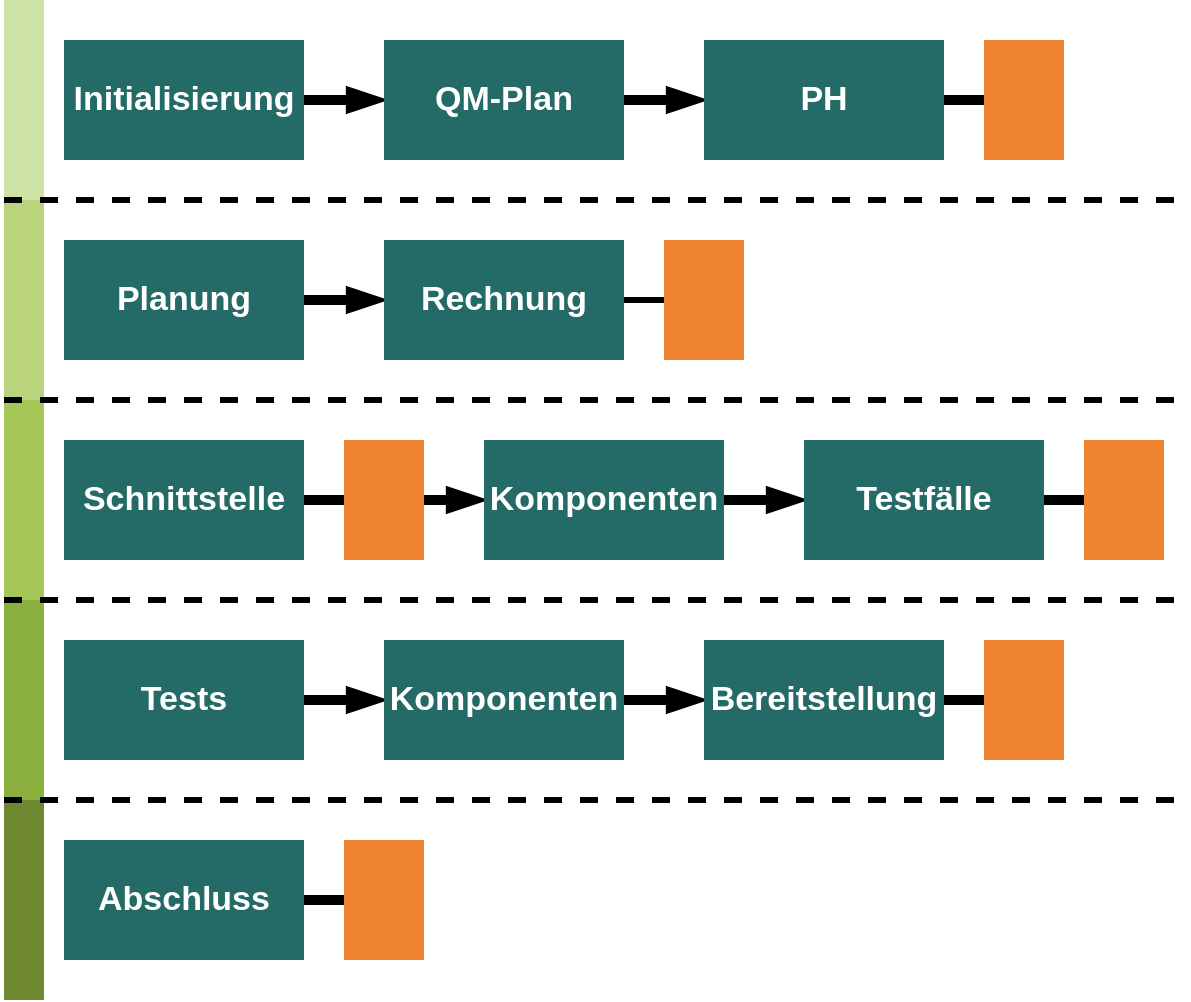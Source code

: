 <mxfile version="12.5.5" type="device"><diagram id="A9X0-1Vofw1XdEtsWTeu" name="Page-1"><mxGraphModel dx="1422" dy="724" grid="1" gridSize="10" guides="1" tooltips="1" connect="1" arrows="1" fold="1" page="1" pageScale="1" pageWidth="827" pageHeight="1169" math="0" shadow="0"><root><mxCell id="0"/><mxCell id="1" parent="0"/><mxCell id="0cTqKZFAR_1Svhs0LBhN-19" value="" style="rounded=0;whiteSpace=wrap;html=1;fillColor=#CEE2A3;fontSize=15;fontColor=#FFFFFF;strokeColor=none;gradientColor=none;" parent="1" vertex="1"><mxGeometry x="70" y="20" width="20" height="100" as="geometry"/></mxCell><mxCell id="0cTqKZFAR_1Svhs0LBhN-20" value="" style="rounded=0;whiteSpace=wrap;html=1;fillColor=#B9D47D;fontSize=15;fontColor=#FFFFFF;strokeColor=none;gradientColor=none;" parent="1" vertex="1"><mxGeometry x="70" y="120" width="20" height="100" as="geometry"/></mxCell><mxCell id="0cTqKZFAR_1Svhs0LBhN-21" value="" style="rounded=0;whiteSpace=wrap;html=1;fillColor=#A4C758;fontSize=15;fontColor=#FFFFFF;strokeColor=none;gradientColor=none;" parent="1" vertex="1"><mxGeometry x="70" y="220" width="20" height="100" as="geometry"/></mxCell><mxCell id="0cTqKZFAR_1Svhs0LBhN-22" value="" style="rounded=0;whiteSpace=wrap;html=1;fillColor=#8BAF3D;fontSize=15;fontColor=#FFFFFF;strokeColor=none;gradientColor=none;" parent="1" vertex="1"><mxGeometry x="70" y="320" width="20" height="100" as="geometry"/></mxCell><mxCell id="0cTqKZFAR_1Svhs0LBhN-23" value="" style="rounded=0;whiteSpace=wrap;html=1;fillColor=#6D8830;fontSize=15;fontColor=#FFFFFF;strokeColor=none;gradientColor=none;" parent="1" vertex="1"><mxGeometry x="70" y="420" width="20" height="100" as="geometry"/></mxCell><mxCell id="0cTqKZFAR_1Svhs0LBhN-17" value="" style="rounded=0;whiteSpace=wrap;html=1;fillColor=#6D8830;fontSize=15;fontColor=#FFFFFF;strokeColor=none;gradientColor=none;" parent="1" vertex="1"><mxGeometry x="70" y="420" width="20" height="100" as="geometry"/></mxCell><mxCell id="5PoOJoiYEHw0vg6q2FjB-53" value="XX" style="rounded=0;whiteSpace=wrap;html=1;strokeColor=none;" parent="1" vertex="1"><mxGeometry x="550" y="40" width="40" height="60" as="geometry"/></mxCell><mxCell id="5PoOJoiYEHw0vg6q2FjB-50" style="edgeStyle=orthogonalEdgeStyle;rounded=0;orthogonalLoop=1;jettySize=auto;html=1;exitX=1;exitY=0.5;exitDx=0;exitDy=0;endArrow=blockThin;endFill=1;entryX=0;entryY=0.5;entryDx=0;entryDy=0;strokeWidth=5;" parent="1" source="5PoOJoiYEHw0vg6q2FjB-1" target="5PoOJoiYEHw0vg6q2FjB-27" edge="1"><mxGeometry relative="1" as="geometry"><mxPoint x="240" y="20" as="targetPoint"/></mxGeometry></mxCell><mxCell id="5PoOJoiYEHw0vg6q2FjB-1" value="Initialisierung" style="rounded=0;whiteSpace=wrap;html=1;fillColor=#246B68;strokeColor=none;fontColor=#FFFFFF;fontSize=17;fontStyle=1" parent="1" vertex="1"><mxGeometry x="100" y="40" width="120" height="60" as="geometry"/></mxCell><mxCell id="5PoOJoiYEHw0vg6q2FjB-28" value="" style="edgeStyle=orthogonalEdgeStyle;rounded=0;orthogonalLoop=1;jettySize=auto;html=1;endArrow=blockThin;endFill=1;entryX=0;entryY=0.5;entryDx=0;entryDy=0;strokeWidth=5;" parent="1" source="5PoOJoiYEHw0vg6q2FjB-25" target="5PoOJoiYEHw0vg6q2FjB-41" edge="1"><mxGeometry relative="1" as="geometry"><mxPoint x="441.5" y="190" as="targetPoint"/></mxGeometry></mxCell><mxCell id="5PoOJoiYEHw0vg6q2FjB-25" value="Planung" style="rounded=0;whiteSpace=wrap;html=1;fillColor=#246B68;strokeColor=none;fontColor=#FFFFFF;fontSize=17;fontStyle=1" parent="1" vertex="1"><mxGeometry x="100" y="140" width="120" height="60" as="geometry"/></mxCell><mxCell id="5PoOJoiYEHw0vg6q2FjB-30" value="" style="edgeStyle=orthogonalEdgeStyle;rounded=0;orthogonalLoop=1;jettySize=auto;html=1;endArrow=blockThin;endFill=1;strokeWidth=5;" parent="1" source="5PoOJoiYEHw0vg6q2FjB-27" target="5PoOJoiYEHw0vg6q2FjB-29" edge="1"><mxGeometry relative="1" as="geometry"/></mxCell><mxCell id="5PoOJoiYEHw0vg6q2FjB-27" value="QM-Plan" style="rounded=0;whiteSpace=wrap;html=1;fillColor=#246B68;strokeColor=none;fontColor=#FFFFFF;fontSize=17;fontStyle=1" parent="1" vertex="1"><mxGeometry x="260" y="40" width="120" height="60" as="geometry"/></mxCell><mxCell id="5PoOJoiYEHw0vg6q2FjB-42" value="" style="edgeStyle=orthogonalEdgeStyle;rounded=0;orthogonalLoop=1;jettySize=auto;html=1;endArrow=none;endFill=0;entryX=0;entryY=0.5;entryDx=0;entryDy=0;strokeWidth=5;" parent="1" source="5PoOJoiYEHw0vg6q2FjB-29" target="5PoOJoiYEHw0vg6q2FjB-53" edge="1"><mxGeometry relative="1" as="geometry"><mxPoint x="470" y="-40" as="targetPoint"/></mxGeometry></mxCell><mxCell id="5PoOJoiYEHw0vg6q2FjB-29" value="PH" style="rounded=0;whiteSpace=wrap;html=1;fillColor=#246B68;strokeColor=none;fontColor=#FFFFFF;fontSize=17;fontStyle=1" parent="1" vertex="1"><mxGeometry x="420" y="40" width="120" height="60" as="geometry"/></mxCell><mxCell id="0cTqKZFAR_1Svhs0LBhN-18" style="edgeStyle=orthogonalEdgeStyle;rounded=0;jumpSize=7;orthogonalLoop=1;jettySize=auto;html=1;exitX=1;exitY=0.5;exitDx=0;exitDy=0;entryX=0;entryY=0.5;entryDx=0;entryDy=0;endArrow=none;endFill=0;strokeWidth=3;fontSize=15;fontColor=#FFFFFF;" parent="1" source="5PoOJoiYEHw0vg6q2FjB-41" target="Z8v2_wcTA-B6Ox_XOS_0-1" edge="1"><mxGeometry relative="1" as="geometry"/></mxCell><mxCell id="5PoOJoiYEHw0vg6q2FjB-41" value="Rechnung" style="rounded=0;whiteSpace=wrap;html=1;fillColor=#246B68;strokeColor=none;fontColor=#FFFFFF;fontSize=17;fontStyle=1" parent="1" vertex="1"><mxGeometry x="260" y="140" width="120" height="60" as="geometry"/></mxCell><mxCell id="5PoOJoiYEHw0vg6q2FjB-45" value="" style="rounded=0;verticalAlign=middle;horizontal=0;fillColor=#F08432;fontColor=#FFFFFF;fontStyle=2;fontSize=14;strokeColor=none;" parent="1" vertex="1"><mxGeometry x="560" y="40" width="40" height="60" as="geometry"/></mxCell><mxCell id="5PoOJoiYEHw0vg6q2FjB-70" value="" style="edgeStyle=orthogonalEdgeStyle;rounded=0;orthogonalLoop=1;jettySize=auto;html=1;endArrow=none;endFill=0;strokeWidth=5;" parent="1" source="5PoOJoiYEHw0vg6q2FjB-56" edge="1"><mxGeometry relative="1" as="geometry"><mxPoint x="240" y="270" as="targetPoint"/></mxGeometry></mxCell><mxCell id="5PoOJoiYEHw0vg6q2FjB-56" value="Schnittstelle" style="rounded=0;whiteSpace=wrap;html=1;fillColor=#246B68;strokeColor=none;fontColor=#FFFFFF;fontSize=17;fontStyle=1" parent="1" vertex="1"><mxGeometry x="100" y="240" width="120" height="60" as="geometry"/></mxCell><mxCell id="5PoOJoiYEHw0vg6q2FjB-66" value="" style="rounded=0;horizontal=0;fillColor=#F08432;fontColor=#FFFFFF;fontStyle=2;fontSize=14;strokeColor=none;" parent="1" vertex="1"><mxGeometry x="240" y="240" width="40" height="60" as="geometry"/></mxCell><mxCell id="5PoOJoiYEHw0vg6q2FjB-72" value="" style="edgeStyle=orthogonalEdgeStyle;rounded=0;orthogonalLoop=1;jettySize=auto;html=1;endArrow=blockThin;endFill=1;entryX=0;entryY=0.5;entryDx=0;entryDy=0;strokeWidth=5;exitX=1;exitY=0.5;exitDx=0;exitDy=0;" parent="1" source="5PoOJoiYEHw0vg6q2FjB-66" target="5PoOJoiYEHw0vg6q2FjB-73" edge="1"><mxGeometry relative="1" as="geometry"><mxPoint x="360" y="270" as="targetPoint"/><mxPoint x="280" y="270" as="sourcePoint"/></mxGeometry></mxCell><mxCell id="5PoOJoiYEHw0vg6q2FjB-82" value="" style="edgeStyle=orthogonalEdgeStyle;rounded=0;orthogonalLoop=1;jettySize=auto;html=1;endArrow=blockThin;endFill=1;strokeWidth=5;" parent="1" source="5PoOJoiYEHw0vg6q2FjB-73" target="5PoOJoiYEHw0vg6q2FjB-81" edge="1"><mxGeometry relative="1" as="geometry"/></mxCell><mxCell id="5PoOJoiYEHw0vg6q2FjB-73" value="Komponenten" style="rounded=0;whiteSpace=wrap;html=1;fillColor=#246B68;strokeColor=none;fontColor=#FFFFFF;fontSize=17;fontStyle=1" parent="1" vertex="1"><mxGeometry x="310" y="240" width="120" height="60" as="geometry"/></mxCell><mxCell id="5PoOJoiYEHw0vg6q2FjB-91" value="" style="edgeStyle=orthogonalEdgeStyle;rounded=0;orthogonalLoop=1;jettySize=auto;html=1;endArrow=blockThin;endFill=1;strokeWidth=5;" parent="1" source="5PoOJoiYEHw0vg6q2FjB-81" edge="1"><mxGeometry relative="1" as="geometry"><mxPoint x="630" y="270" as="targetPoint"/></mxGeometry></mxCell><mxCell id="5PoOJoiYEHw0vg6q2FjB-81" value="Testfälle" style="rounded=0;whiteSpace=wrap;html=1;fillColor=#246B68;strokeColor=none;fontColor=#FFFFFF;fontSize=17;fontStyle=1" parent="1" vertex="1"><mxGeometry x="470" y="240" width="120" height="60" as="geometry"/></mxCell><mxCell id="5PoOJoiYEHw0vg6q2FjB-89" value="" style="rounded=0;horizontal=0;fillColor=#F08432;fontColor=#FFFFFF;fontStyle=2;fontSize=14;strokeColor=none;" parent="1" vertex="1"><mxGeometry x="610" y="240" width="40" height="60" as="geometry"/></mxCell><mxCell id="5PoOJoiYEHw0vg6q2FjB-108" value="" style="edgeStyle=orthogonalEdgeStyle;rounded=0;orthogonalLoop=1;jettySize=auto;html=1;endArrow=blockThin;endFill=1;strokeWidth=5;" parent="1" source="5PoOJoiYEHw0vg6q2FjB-92" target="5PoOJoiYEHw0vg6q2FjB-107" edge="1"><mxGeometry relative="1" as="geometry"/></mxCell><mxCell id="5PoOJoiYEHw0vg6q2FjB-92" value="Tests" style="rounded=0;whiteSpace=wrap;html=1;fillColor=#246B68;strokeColor=none;fontColor=#FFFFFF;fontSize=17;fontStyle=1" parent="1" vertex="1"><mxGeometry x="100" y="340" width="120" height="60" as="geometry"/></mxCell><mxCell id="5PoOJoiYEHw0vg6q2FjB-147" value="" style="edgeStyle=orthogonalEdgeStyle;rounded=0;orthogonalLoop=1;jettySize=auto;html=1;endArrow=blockThin;endFill=1;strokeWidth=5;" parent="1" source="5PoOJoiYEHw0vg6q2FjB-107" target="5PoOJoiYEHw0vg6q2FjB-146" edge="1"><mxGeometry relative="1" as="geometry"/></mxCell><mxCell id="5PoOJoiYEHw0vg6q2FjB-107" value="Komponenten" style="rounded=0;whiteSpace=wrap;html=1;fillColor=#246B68;strokeColor=none;fontColor=#FFFFFF;fontSize=17;fontStyle=1" parent="1" vertex="1"><mxGeometry x="260" y="340" width="120" height="60" as="geometry"/></mxCell><mxCell id="0cTqKZFAR_1Svhs0LBhN-9" style="edgeStyle=orthogonalEdgeStyle;rounded=0;orthogonalLoop=1;jettySize=auto;html=1;exitX=1;exitY=0.5;exitDx=0;exitDy=0;entryX=0;entryY=0.5;entryDx=0;entryDy=0;endArrow=none;endFill=0;strokeWidth=5;fontSize=15;fontColor=#FFFFFF;" parent="1" source="5PoOJoiYEHw0vg6q2FjB-146" target="5PoOJoiYEHw0vg6q2FjB-142" edge="1"><mxGeometry relative="1" as="geometry"/></mxCell><mxCell id="5PoOJoiYEHw0vg6q2FjB-146" value="Bereitstellung&lt;br style=&quot;font-size: 17px;&quot;&gt;" style="rounded=0;whiteSpace=wrap;html=1;fillColor=#246B68;strokeColor=none;fontColor=#FFFFFF;fontSize=17;fontStyle=1" parent="1" vertex="1"><mxGeometry x="420" y="340" width="120" height="60" as="geometry"/></mxCell><mxCell id="5PoOJoiYEHw0vg6q2FjB-142" value="" style="rounded=0;horizontal=0;fillColor=#F08432;fontColor=#FFFFFF;fontStyle=2;fontSize=14;strokeColor=none;" parent="1" vertex="1"><mxGeometry x="560" y="340" width="40" height="60" as="geometry"/></mxCell><mxCell id="5PoOJoiYEHw0vg6q2FjB-173" value="" style="edgeStyle=orthogonalEdgeStyle;rounded=0;orthogonalLoop=1;jettySize=auto;html=1;endArrow=none;endFill=0;entryX=0;entryY=0.5;entryDx=0;entryDy=0;strokeWidth=5;" parent="1" source="5PoOJoiYEHw0vg6q2FjB-157" target="5PoOJoiYEHw0vg6q2FjB-171" edge="1"><mxGeometry relative="1" as="geometry"><mxPoint x="260" y="470" as="targetPoint"/></mxGeometry></mxCell><mxCell id="5PoOJoiYEHw0vg6q2FjB-157" value="Abschluss" style="rounded=0;whiteSpace=wrap;html=1;fillColor=#246B68;strokeColor=none;fontColor=#FFFFFF;fontSize=17;fontStyle=1" parent="1" vertex="1"><mxGeometry x="100" y="440" width="120" height="60" as="geometry"/></mxCell><mxCell id="5PoOJoiYEHw0vg6q2FjB-171" value="" style="rounded=0;horizontal=0;fillColor=#F08432;fontColor=#FFFFFF;fontStyle=2;fontSize=14;strokeColor=none;" parent="1" vertex="1"><mxGeometry x="240" y="440" width="40" height="60" as="geometry"/></mxCell><mxCell id="Z8v2_wcTA-B6Ox_XOS_0-1" value="" style="rounded=0;horizontal=0;fillColor=#F08432;fontColor=#FFFFFF;fontStyle=2;fontSize=14;strokeColor=none;" parent="1" vertex="1"><mxGeometry x="400" y="140" width="40" height="60" as="geometry"/></mxCell><mxCell id="0cTqKZFAR_1Svhs0LBhN-13" value="" style="endArrow=none;html=1;strokeWidth=3;fontSize=15;fontColor=#FFFFFF;dashed=1;" parent="1" edge="1"><mxGeometry width="50" height="50" relative="1" as="geometry"><mxPoint x="70" y="120" as="sourcePoint"/><mxPoint x="660" y="120" as="targetPoint"/></mxGeometry></mxCell><mxCell id="0cTqKZFAR_1Svhs0LBhN-14" value="" style="endArrow=none;html=1;strokeWidth=3;fontSize=15;fontColor=#FFFFFF;dashed=1;" parent="1" edge="1"><mxGeometry width="50" height="50" relative="1" as="geometry"><mxPoint x="70" y="220" as="sourcePoint"/><mxPoint x="660" y="220" as="targetPoint"/></mxGeometry></mxCell><mxCell id="0cTqKZFAR_1Svhs0LBhN-15" value="" style="endArrow=none;html=1;strokeWidth=3;fontSize=15;fontColor=#FFFFFF;dashed=1;" parent="1" edge="1"><mxGeometry width="50" height="50" relative="1" as="geometry"><mxPoint x="70" y="320" as="sourcePoint"/><mxPoint x="660" y="320" as="targetPoint"/></mxGeometry></mxCell><mxCell id="0cTqKZFAR_1Svhs0LBhN-16" value="" style="endArrow=none;html=1;strokeWidth=3;fontSize=15;fontColor=#FFFFFF;dashed=1;jumpSize=7;" parent="1" edge="1"><mxGeometry width="50" height="50" relative="1" as="geometry"><mxPoint x="70" y="420" as="sourcePoint"/><mxPoint x="660" y="420" as="targetPoint"/></mxGeometry></mxCell></root></mxGraphModel></diagram></mxfile>